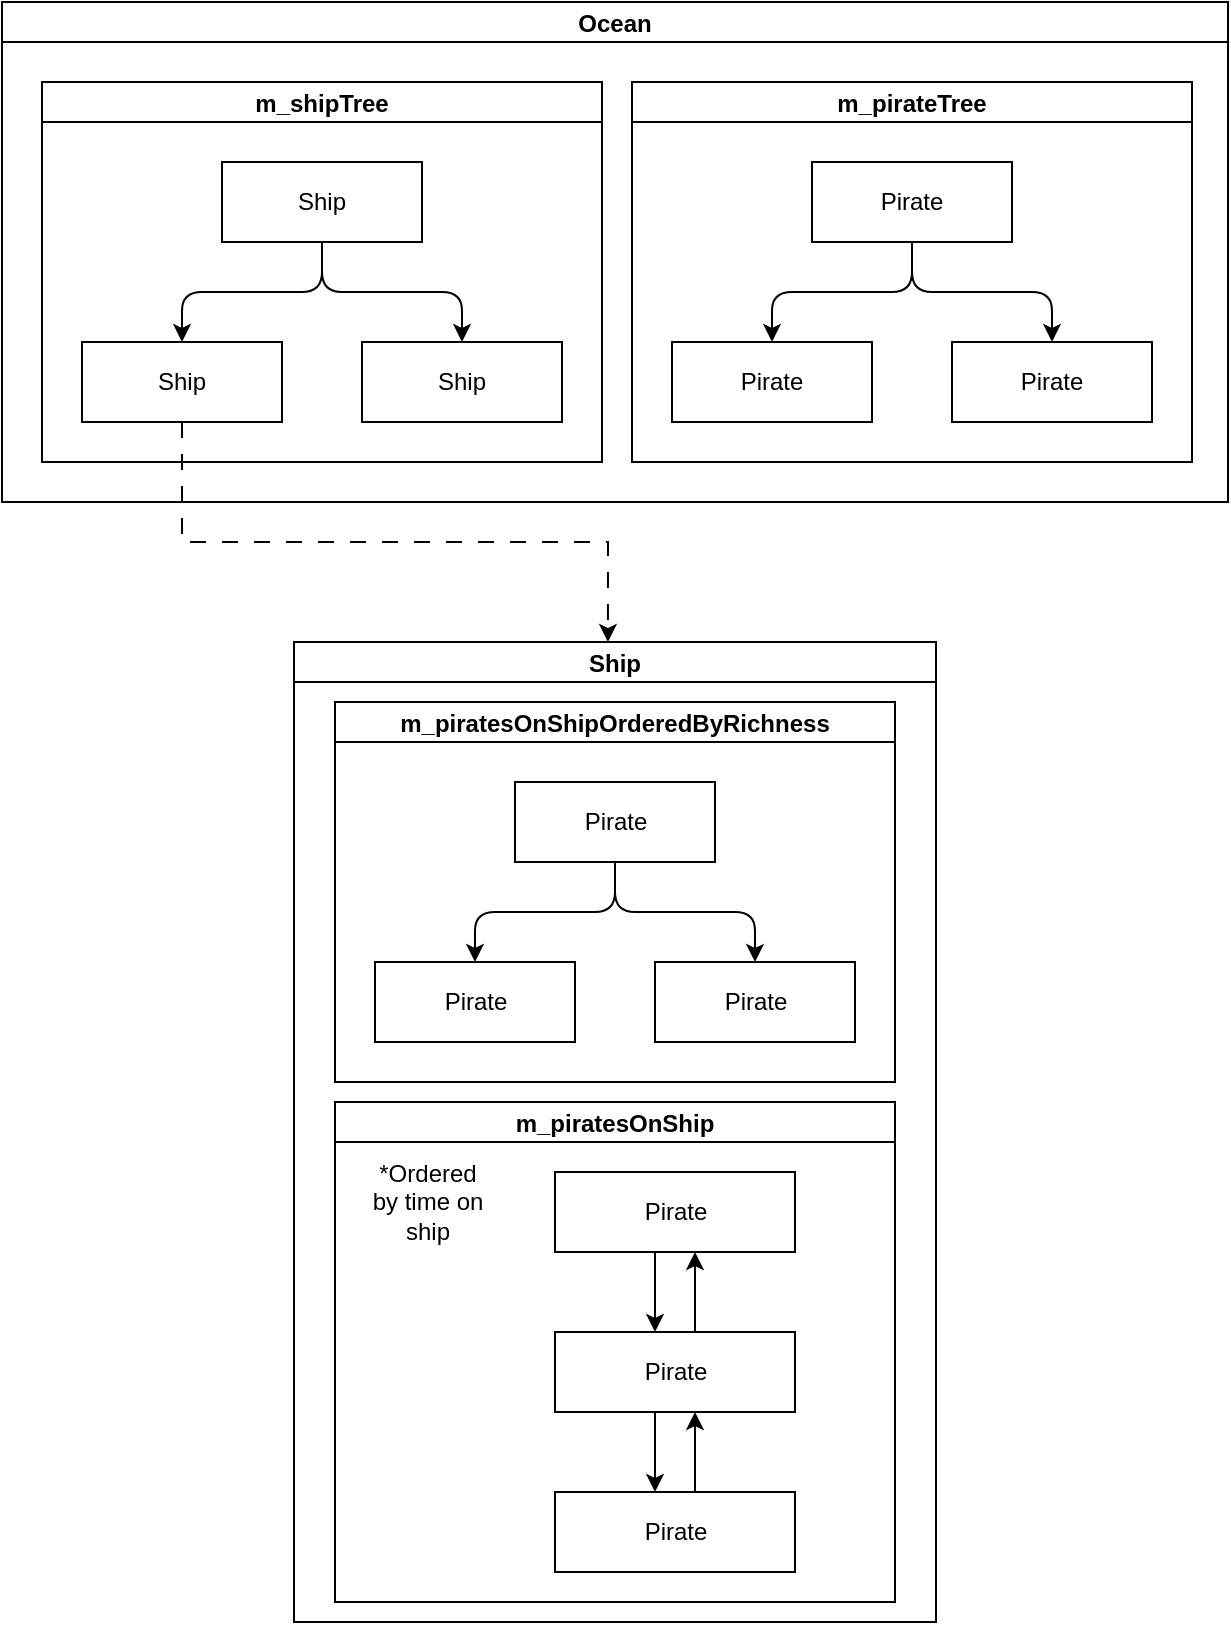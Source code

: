<mxfile version="24.6.5" type="device">
  <diagram name="Page-1" id="CjQCZDu5Ls5BjcAdCtPy">
    <mxGraphModel dx="794" dy="1623" grid="1" gridSize="10" guides="1" tooltips="1" connect="1" arrows="1" fold="1" page="1" pageScale="1" pageWidth="827" pageHeight="1169" math="0" shadow="0">
      <root>
        <mxCell id="0" />
        <mxCell id="1" parent="0" />
        <mxCell id="GDTxn_QOBoNvV6_boD6U-1" value="Ocean" style="swimlane;startSize=20;horizontal=1;childLayout=treeLayout;horizontalTree=0;sortEdges=1;resizable=0;containerType=tree;fontSize=12;" vertex="1" parent="1">
          <mxGeometry x="17" y="-520" width="613" height="250" as="geometry" />
        </mxCell>
        <mxCell id="GDTxn_QOBoNvV6_boD6U-2" value="m_shipTree" style="swimlane;startSize=20;horizontal=1;childLayout=treeLayout;horizontalTree=0;sortEdges=1;resizable=0;containerType=tree;fontSize=12;" vertex="1" parent="GDTxn_QOBoNvV6_boD6U-1">
          <mxGeometry x="20" y="40" width="280" height="190" as="geometry" />
        </mxCell>
        <mxCell id="GDTxn_QOBoNvV6_boD6U-3" value="Ship" style="whiteSpace=wrap;html=1;" vertex="1" parent="GDTxn_QOBoNvV6_boD6U-2">
          <mxGeometry x="90" y="40" width="100" height="40" as="geometry" />
        </mxCell>
        <mxCell id="GDTxn_QOBoNvV6_boD6U-4" value="Ship" style="whiteSpace=wrap;html=1;" vertex="1" parent="GDTxn_QOBoNvV6_boD6U-2">
          <mxGeometry x="20" y="130" width="100" height="40" as="geometry" />
        </mxCell>
        <mxCell id="GDTxn_QOBoNvV6_boD6U-5" value="" style="edgeStyle=elbowEdgeStyle;elbow=vertical;html=1;rounded=1;curved=0;sourcePerimeterSpacing=0;targetPerimeterSpacing=0;startSize=6;endSize=6;" edge="1" parent="GDTxn_QOBoNvV6_boD6U-2" source="GDTxn_QOBoNvV6_boD6U-3" target="GDTxn_QOBoNvV6_boD6U-4">
          <mxGeometry relative="1" as="geometry" />
        </mxCell>
        <mxCell id="GDTxn_QOBoNvV6_boD6U-6" value="Ship" style="whiteSpace=wrap;html=1;" vertex="1" parent="GDTxn_QOBoNvV6_boD6U-2">
          <mxGeometry x="160" y="130" width="100" height="40" as="geometry" />
        </mxCell>
        <mxCell id="GDTxn_QOBoNvV6_boD6U-7" value="" style="edgeStyle=elbowEdgeStyle;elbow=vertical;html=1;rounded=1;curved=0;sourcePerimeterSpacing=0;targetPerimeterSpacing=0;startSize=6;endSize=6;" edge="1" parent="GDTxn_QOBoNvV6_boD6U-2" source="GDTxn_QOBoNvV6_boD6U-3" target="GDTxn_QOBoNvV6_boD6U-6">
          <mxGeometry relative="1" as="geometry" />
        </mxCell>
        <mxCell id="GDTxn_QOBoNvV6_boD6U-8" value="m_pirateTree" style="swimlane;startSize=20;horizontal=1;childLayout=treeLayout;horizontalTree=0;sortEdges=1;resizable=0;containerType=tree;fontSize=12;" vertex="1" parent="GDTxn_QOBoNvV6_boD6U-1">
          <mxGeometry x="315" y="40" width="280" height="190" as="geometry" />
        </mxCell>
        <mxCell id="GDTxn_QOBoNvV6_boD6U-9" value="Pirate" style="whiteSpace=wrap;html=1;" vertex="1" parent="GDTxn_QOBoNvV6_boD6U-8">
          <mxGeometry x="90" y="40" width="100" height="40" as="geometry" />
        </mxCell>
        <mxCell id="GDTxn_QOBoNvV6_boD6U-10" value="Pirate" style="whiteSpace=wrap;html=1;" vertex="1" parent="GDTxn_QOBoNvV6_boD6U-8">
          <mxGeometry x="20" y="130" width="100" height="40" as="geometry" />
        </mxCell>
        <mxCell id="GDTxn_QOBoNvV6_boD6U-11" value="" style="edgeStyle=elbowEdgeStyle;elbow=vertical;html=1;rounded=1;curved=0;sourcePerimeterSpacing=0;targetPerimeterSpacing=0;startSize=6;endSize=6;" edge="1" parent="GDTxn_QOBoNvV6_boD6U-8" source="GDTxn_QOBoNvV6_boD6U-9" target="GDTxn_QOBoNvV6_boD6U-10">
          <mxGeometry relative="1" as="geometry" />
        </mxCell>
        <mxCell id="GDTxn_QOBoNvV6_boD6U-12" value="Pirate" style="whiteSpace=wrap;html=1;" vertex="1" parent="GDTxn_QOBoNvV6_boD6U-8">
          <mxGeometry x="160" y="130" width="100" height="40" as="geometry" />
        </mxCell>
        <mxCell id="GDTxn_QOBoNvV6_boD6U-13" value="" style="edgeStyle=elbowEdgeStyle;elbow=vertical;html=1;rounded=1;curved=0;sourcePerimeterSpacing=0;targetPerimeterSpacing=0;startSize=6;endSize=6;" edge="1" parent="GDTxn_QOBoNvV6_boD6U-8" source="GDTxn_QOBoNvV6_boD6U-9" target="GDTxn_QOBoNvV6_boD6U-12">
          <mxGeometry relative="1" as="geometry" />
        </mxCell>
        <mxCell id="GDTxn_QOBoNvV6_boD6U-14" value="Ship" style="swimlane;startSize=20;horizontal=1;childLayout=treeLayout;horizontalTree=0;sortEdges=1;resizable=0;containerType=tree;fontSize=12;" vertex="1" parent="1">
          <mxGeometry x="163" y="-200" width="321" height="490" as="geometry" />
        </mxCell>
        <mxCell id="GDTxn_QOBoNvV6_boD6U-15" value="m_piratesOnShipOrderedByRichness" style="swimlane;startSize=20;horizontal=1;childLayout=treeLayout;horizontalTree=0;sortEdges=1;resizable=0;containerType=tree;fontSize=12;" vertex="1" parent="GDTxn_QOBoNvV6_boD6U-14">
          <mxGeometry x="20.5" y="30" width="280" height="190" as="geometry" />
        </mxCell>
        <mxCell id="GDTxn_QOBoNvV6_boD6U-16" value="Pirate" style="whiteSpace=wrap;html=1;" vertex="1" parent="GDTxn_QOBoNvV6_boD6U-15">
          <mxGeometry x="90" y="40" width="100" height="40" as="geometry" />
        </mxCell>
        <mxCell id="GDTxn_QOBoNvV6_boD6U-17" value="Pirate" style="whiteSpace=wrap;html=1;" vertex="1" parent="GDTxn_QOBoNvV6_boD6U-15">
          <mxGeometry x="20" y="130" width="100" height="40" as="geometry" />
        </mxCell>
        <mxCell id="GDTxn_QOBoNvV6_boD6U-18" value="" style="edgeStyle=elbowEdgeStyle;elbow=vertical;html=1;rounded=1;curved=0;sourcePerimeterSpacing=0;targetPerimeterSpacing=0;startSize=6;endSize=6;" edge="1" parent="GDTxn_QOBoNvV6_boD6U-15" source="GDTxn_QOBoNvV6_boD6U-16" target="GDTxn_QOBoNvV6_boD6U-17">
          <mxGeometry relative="1" as="geometry" />
        </mxCell>
        <mxCell id="GDTxn_QOBoNvV6_boD6U-19" value="Pirate" style="whiteSpace=wrap;html=1;" vertex="1" parent="GDTxn_QOBoNvV6_boD6U-15">
          <mxGeometry x="160" y="130" width="100" height="40" as="geometry" />
        </mxCell>
        <mxCell id="GDTxn_QOBoNvV6_boD6U-20" value="" style="edgeStyle=elbowEdgeStyle;elbow=vertical;html=1;rounded=1;curved=0;sourcePerimeterSpacing=0;targetPerimeterSpacing=0;startSize=6;endSize=6;" edge="1" parent="GDTxn_QOBoNvV6_boD6U-15" source="GDTxn_QOBoNvV6_boD6U-16" target="GDTxn_QOBoNvV6_boD6U-19">
          <mxGeometry relative="1" as="geometry" />
        </mxCell>
        <mxCell id="GDTxn_QOBoNvV6_boD6U-21" value="m_piratesOnShip" style="swimlane;startSize=20;horizontal=1;containerType=tree;" vertex="1" parent="GDTxn_QOBoNvV6_boD6U-14">
          <mxGeometry x="20.5" y="230" width="280" height="250" as="geometry" />
        </mxCell>
        <mxCell id="GDTxn_QOBoNvV6_boD6U-22" value="" style="edgeStyle=elbowEdgeStyle;elbow=vertical;sourcePerimeterSpacing=0;targetPerimeterSpacing=0;startArrow=classic;endArrow=none;rounded=0;curved=0;endFill=0;startFill=1;" edge="1" parent="GDTxn_QOBoNvV6_boD6U-21" source="GDTxn_QOBoNvV6_boD6U-23" target="GDTxn_QOBoNvV6_boD6U-24">
          <mxGeometry relative="1" as="geometry">
            <Array as="points">
              <mxPoint x="180" y="95" />
            </Array>
          </mxGeometry>
        </mxCell>
        <mxCell id="GDTxn_QOBoNvV6_boD6U-23" value="Pirate" style="whiteSpace=wrap;html=1;treeFolding=1;treeMoving=1;newEdgeStyle={&quot;edgeStyle&quot;:&quot;elbowEdgeStyle&quot;,&quot;startArrow&quot;:&quot;none&quot;,&quot;endArrow&quot;:&quot;none&quot;};" vertex="1" parent="GDTxn_QOBoNvV6_boD6U-21">
          <mxGeometry x="110" y="35" width="120" height="40" as="geometry" />
        </mxCell>
        <mxCell id="GDTxn_QOBoNvV6_boD6U-24" value="Pirate" style="whiteSpace=wrap;html=1;treeFolding=1;treeMoving=1;newEdgeStyle={&quot;edgeStyle&quot;:&quot;elbowEdgeStyle&quot;,&quot;startArrow&quot;:&quot;none&quot;,&quot;endArrow&quot;:&quot;none&quot;};" vertex="1" parent="GDTxn_QOBoNvV6_boD6U-21">
          <mxGeometry x="110" y="115" width="120" height="40" as="geometry" />
        </mxCell>
        <mxCell id="GDTxn_QOBoNvV6_boD6U-25" value="" style="edgeStyle=elbowEdgeStyle;elbow=vertical;sourcePerimeterSpacing=0;targetPerimeterSpacing=0;startArrow=none;endArrow=classic;rounded=0;curved=0;endFill=1;" edge="1" parent="GDTxn_QOBoNvV6_boD6U-21" source="GDTxn_QOBoNvV6_boD6U-23" target="GDTxn_QOBoNvV6_boD6U-24">
          <mxGeometry relative="1" as="geometry">
            <mxPoint x="-60" y="-185" as="sourcePoint" />
            <mxPoint x="-60" y="-145" as="targetPoint" />
            <Array as="points">
              <mxPoint x="160" y="95" />
            </Array>
          </mxGeometry>
        </mxCell>
        <mxCell id="GDTxn_QOBoNvV6_boD6U-26" value="Pirate" style="whiteSpace=wrap;html=1;treeFolding=1;treeMoving=1;newEdgeStyle={&quot;edgeStyle&quot;:&quot;elbowEdgeStyle&quot;,&quot;startArrow&quot;:&quot;none&quot;,&quot;endArrow&quot;:&quot;none&quot;};" vertex="1" parent="GDTxn_QOBoNvV6_boD6U-21">
          <mxGeometry x="110" y="195" width="120" height="40" as="geometry" />
        </mxCell>
        <mxCell id="GDTxn_QOBoNvV6_boD6U-27" value="" style="edgeStyle=elbowEdgeStyle;elbow=vertical;sourcePerimeterSpacing=0;targetPerimeterSpacing=0;startArrow=classic;endArrow=none;rounded=0;curved=0;endFill=0;startFill=1;" edge="1" parent="GDTxn_QOBoNvV6_boD6U-21" target="GDTxn_QOBoNvV6_boD6U-26">
          <mxGeometry relative="1" as="geometry">
            <mxPoint x="180" y="155" as="sourcePoint" />
            <Array as="points">
              <mxPoint x="180" y="175" />
            </Array>
          </mxGeometry>
        </mxCell>
        <mxCell id="GDTxn_QOBoNvV6_boD6U-28" value="" style="edgeStyle=elbowEdgeStyle;elbow=vertical;sourcePerimeterSpacing=0;targetPerimeterSpacing=0;startArrow=none;endArrow=classic;rounded=0;curved=0;endFill=1;" edge="1" parent="GDTxn_QOBoNvV6_boD6U-21" target="GDTxn_QOBoNvV6_boD6U-26">
          <mxGeometry relative="1" as="geometry">
            <mxPoint x="160" y="155" as="sourcePoint" />
            <mxPoint x="-60" y="-65" as="targetPoint" />
            <Array as="points">
              <mxPoint x="160" y="175" />
            </Array>
          </mxGeometry>
        </mxCell>
        <mxCell id="GDTxn_QOBoNvV6_boD6U-29" value="*Ordered by time on ship" style="text;html=1;align=center;verticalAlign=middle;whiteSpace=wrap;rounded=0;" vertex="1" parent="GDTxn_QOBoNvV6_boD6U-21">
          <mxGeometry x="16.5" y="35" width="60" height="30" as="geometry" />
        </mxCell>
        <mxCell id="GDTxn_QOBoNvV6_boD6U-30" style="edgeStyle=orthogonalEdgeStyle;rounded=0;orthogonalLoop=1;jettySize=auto;html=1;entryX=0.489;entryY=0;entryDx=0;entryDy=0;fillColor=default;dashed=1;dashPattern=8 8;entryPerimeter=0;exitX=0.5;exitY=1;exitDx=0;exitDy=0;" edge="1" parent="1" source="GDTxn_QOBoNvV6_boD6U-4" target="GDTxn_QOBoNvV6_boD6U-14">
          <mxGeometry relative="1" as="geometry">
            <mxPoint x="110.0" y="-320" as="sourcePoint" />
            <mxPoint x="346.49" y="-200" as="targetPoint" />
            <Array as="points">
              <mxPoint x="107" y="-250" />
              <mxPoint x="320" y="-250" />
            </Array>
          </mxGeometry>
        </mxCell>
      </root>
    </mxGraphModel>
  </diagram>
</mxfile>

